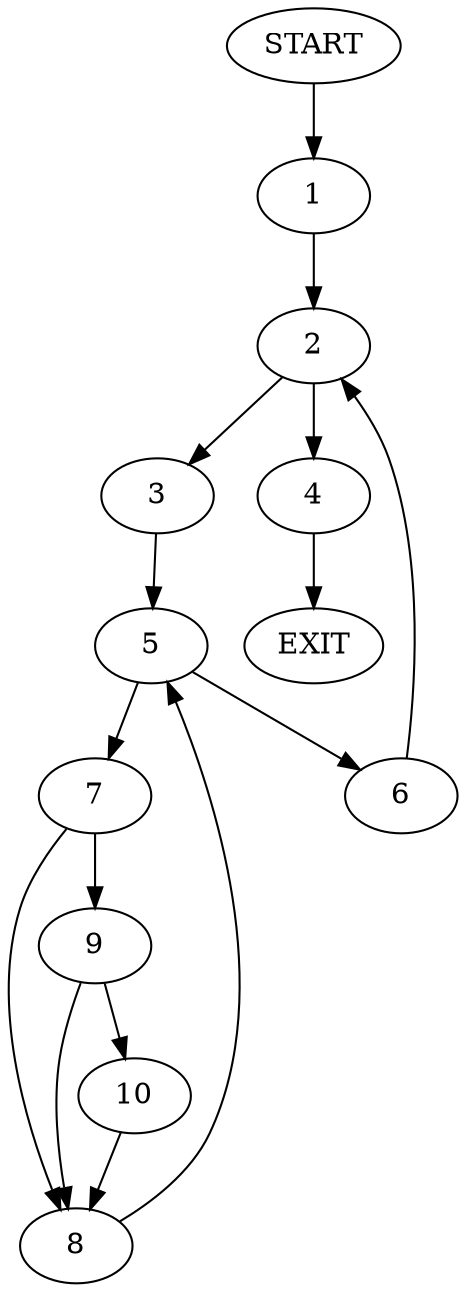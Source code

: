 digraph {
0 [label="START"]
11 [label="EXIT"]
0 -> 1
1 -> 2
2 -> 3
2 -> 4
3 -> 5
4 -> 11
5 -> 6
5 -> 7
6 -> 2
7 -> 8
7 -> 9
9 -> 8
9 -> 10
8 -> 5
10 -> 8
}

